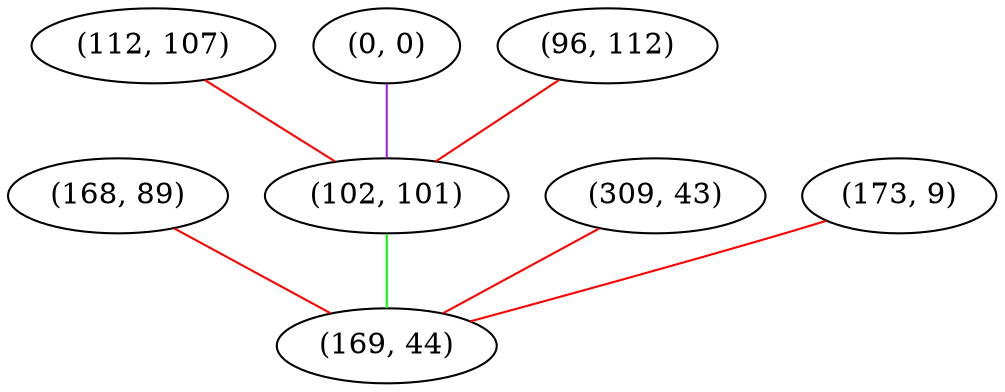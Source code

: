 graph "" {
"(168, 89)";
"(112, 107)";
"(0, 0)";
"(96, 112)";
"(102, 101)";
"(309, 43)";
"(173, 9)";
"(169, 44)";
"(168, 89)" -- "(169, 44)"  [color=red, key=0, weight=1];
"(112, 107)" -- "(102, 101)"  [color=red, key=0, weight=1];
"(0, 0)" -- "(102, 101)"  [color=purple, key=0, weight=4];
"(96, 112)" -- "(102, 101)"  [color=red, key=0, weight=1];
"(102, 101)" -- "(169, 44)"  [color=green, key=0, weight=2];
"(309, 43)" -- "(169, 44)"  [color=red, key=0, weight=1];
"(173, 9)" -- "(169, 44)"  [color=red, key=0, weight=1];
}

